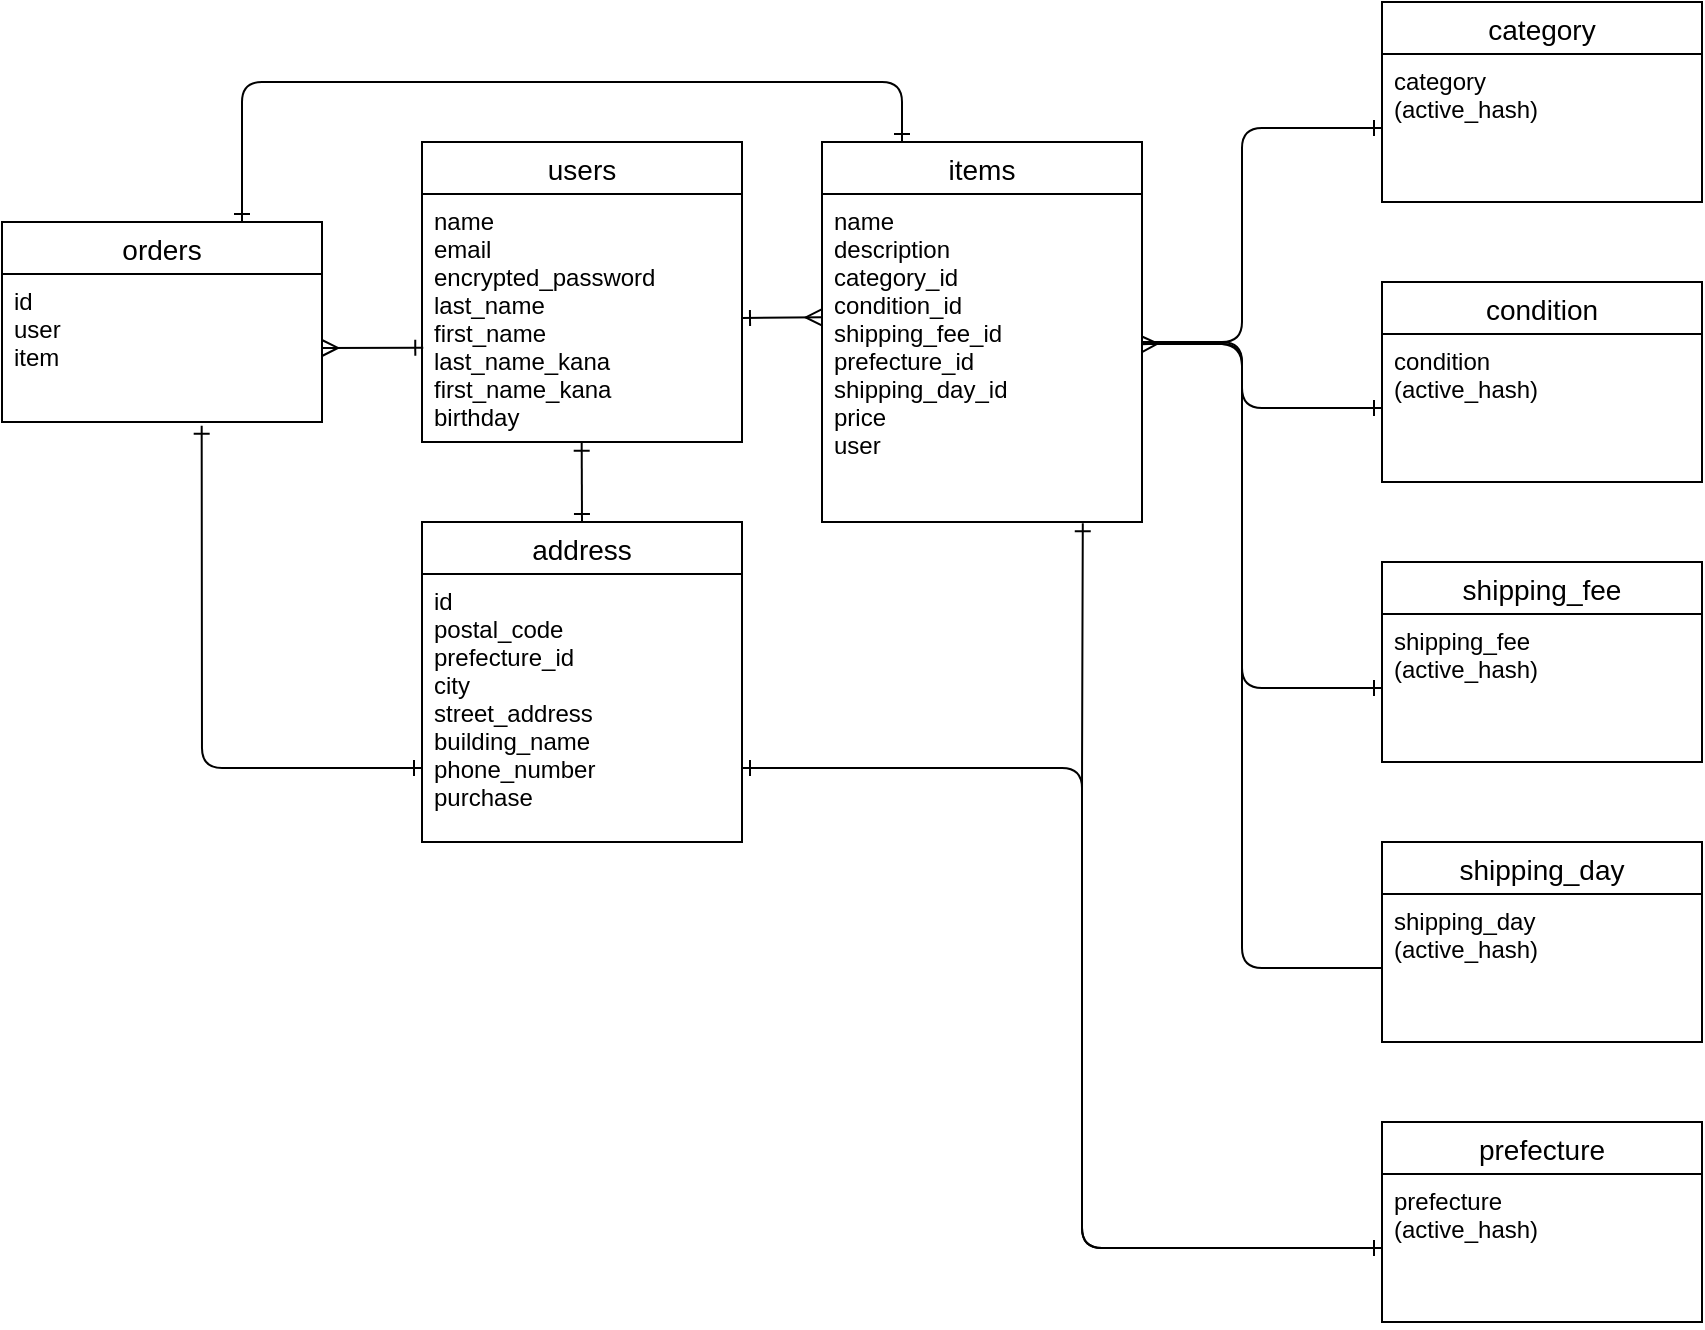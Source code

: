 <mxfile>
    <diagram id="GcJ_VU_OM4CjIfMGwBpt" name="ページ1">
        <mxGraphModel dx="530" dy="502" grid="1" gridSize="10" guides="1" tooltips="1" connect="1" arrows="0" fold="1" page="1" pageScale="1" pageWidth="827" pageHeight="1169" math="0" shadow="0">
            <root>
                <mxCell id="0"/>
                <mxCell id="1" parent="0"/>
                <mxCell id="2" value="users" style="swimlane;fontStyle=0;childLayout=stackLayout;horizontal=1;startSize=26;horizontalStack=0;resizeParent=1;resizeParentMax=0;resizeLast=0;collapsible=1;marginBottom=0;align=center;fontSize=14;shadow=0;rounded=0;glass=0;swimlaneLine=1;" parent="1" vertex="1">
                    <mxGeometry x="310" y="120" width="160" height="150" as="geometry"/>
                </mxCell>
                <mxCell id="3" value="name&#10;email&#10;encrypted_password&#10;last_name&#10;first_name&#10;last_name_kana&#10;first_name_kana&#10;birthday" style="text;strokeColor=none;fillColor=none;spacingLeft=4;spacingRight=4;overflow=hidden;rotatable=0;points=[[0,0.5],[1,0.5]];portConstraint=eastwest;fontSize=12;align=left;" parent="2" vertex="1">
                    <mxGeometry y="26" width="160" height="124" as="geometry"/>
                </mxCell>
                <mxCell id="6" value="items" style="swimlane;fontStyle=0;childLayout=stackLayout;horizontal=1;startSize=26;horizontalStack=0;resizeParent=1;resizeParentMax=0;resizeLast=0;collapsible=1;marginBottom=0;align=center;fontSize=14;" parent="1" vertex="1">
                    <mxGeometry x="510" y="120" width="160" height="190" as="geometry"/>
                </mxCell>
                <mxCell id="7" value="name&#10;description&#10;category_id&#10;condition_id&#10;shipping_fee_id&#10;prefecture_id&#10;shipping_day_id&#10;price&#10;user&#10;" style="text;strokeColor=none;fillColor=none;spacingLeft=4;spacingRight=4;overflow=hidden;rotatable=0;points=[[0,0.5],[1,0.5]];portConstraint=eastwest;fontSize=12;" parent="6" vertex="1">
                    <mxGeometry y="26" width="160" height="164" as="geometry"/>
                </mxCell>
                <mxCell id="91" style="edgeStyle=none;sketch=0;html=1;exitX=0.75;exitY=0;exitDx=0;exitDy=0;strokeColor=default;fontColor=default;startArrow=ERone;startFill=0;endArrow=ERone;endFill=0;entryX=0.25;entryY=0;entryDx=0;entryDy=0;" parent="1" source="14" target="6" edge="1">
                    <mxGeometry relative="1" as="geometry">
                        <mxPoint x="540" y="120" as="targetPoint"/>
                        <Array as="points">
                            <mxPoint x="220" y="90"/>
                            <mxPoint x="550" y="90"/>
                        </Array>
                    </mxGeometry>
                </mxCell>
                <mxCell id="14" value="orders" style="swimlane;fontStyle=0;childLayout=stackLayout;horizontal=1;startSize=26;horizontalStack=0;resizeParent=1;resizeParentMax=0;resizeLast=0;collapsible=1;marginBottom=0;align=center;fontSize=14;" parent="1" vertex="1">
                    <mxGeometry x="100" y="160" width="160" height="100" as="geometry"/>
                </mxCell>
                <mxCell id="15" value="id&#10;user&#10;item&#10;" style="text;strokeColor=none;fillColor=none;spacingLeft=4;spacingRight=4;overflow=hidden;rotatable=0;points=[[0,0.5],[1,0.5]];portConstraint=eastwest;fontSize=12;" parent="14" vertex="1">
                    <mxGeometry y="26" width="160" height="74" as="geometry"/>
                </mxCell>
                <mxCell id="83" style="edgeStyle=none;sketch=0;html=1;exitX=0.5;exitY=0;exitDx=0;exitDy=0;entryX=0.499;entryY=1.003;entryDx=0;entryDy=0;entryPerimeter=0;strokeColor=default;fontColor=default;endArrow=ERone;endFill=0;startArrow=ERone;startFill=0;" parent="1" source="44" target="3" edge="1">
                    <mxGeometry relative="1" as="geometry"/>
                </mxCell>
                <mxCell id="44" value="address" style="swimlane;fontStyle=0;childLayout=stackLayout;horizontal=1;startSize=26;horizontalStack=0;resizeParent=1;resizeParentMax=0;resizeLast=0;collapsible=1;marginBottom=0;align=center;fontSize=14;strokeColor=default;" parent="1" vertex="1">
                    <mxGeometry x="310" y="310" width="160" height="160" as="geometry"/>
                </mxCell>
                <mxCell id="45" value="id&#10;postal_code&#10;prefecture_id&#10;city&#10;street_address&#10;building_name&#10;phone_number&#10;purchase" style="text;strokeColor=none;fillColor=none;spacingLeft=4;spacingRight=4;overflow=hidden;rotatable=0;points=[[0,0.5],[1,0.5]];portConstraint=eastwest;fontSize=12;" parent="44" vertex="1">
                    <mxGeometry y="26" width="160" height="134" as="geometry"/>
                </mxCell>
                <mxCell id="85" style="edgeStyle=none;sketch=0;html=1;exitX=1;exitY=0.5;exitDx=0;exitDy=0;entryX=-0.001;entryY=0.376;entryDx=0;entryDy=0;entryPerimeter=0;strokeColor=default;fontColor=default;endArrow=ERmany;endFill=0;startArrow=ERone;startFill=0;" parent="1" source="3" target="7" edge="1">
                    <mxGeometry relative="1" as="geometry"/>
                </mxCell>
                <mxCell id="87" style="edgeStyle=none;sketch=0;html=1;exitX=1;exitY=0.5;exitDx=0;exitDy=0;entryX=0.004;entryY=0.62;entryDx=0;entryDy=0;entryPerimeter=0;strokeColor=default;fontColor=default;startArrow=ERmany;startFill=0;endArrow=ERone;endFill=0;" parent="1" source="15" target="3" edge="1">
                    <mxGeometry relative="1" as="geometry"/>
                </mxCell>
                <mxCell id="92" value="shipping_fee" style="swimlane;fontStyle=0;childLayout=stackLayout;horizontal=1;startSize=26;horizontalStack=0;resizeParent=1;resizeParentMax=0;resizeLast=0;collapsible=1;marginBottom=0;align=center;fontSize=14;" parent="1" vertex="1">
                    <mxGeometry x="790" y="330" width="160" height="100" as="geometry"/>
                </mxCell>
                <mxCell id="93" value="shipping_fee&#10;(active_hash)" style="text;strokeColor=none;fillColor=none;spacingLeft=4;spacingRight=4;overflow=hidden;rotatable=0;points=[[0,0.5],[1,0.5]];portConstraint=eastwest;fontSize=12;" parent="92" vertex="1">
                    <mxGeometry y="26" width="160" height="74" as="geometry"/>
                </mxCell>
                <mxCell id="94" value="condition" style="swimlane;fontStyle=0;childLayout=stackLayout;horizontal=1;startSize=26;horizontalStack=0;resizeParent=1;resizeParentMax=0;resizeLast=0;collapsible=1;marginBottom=0;align=center;fontSize=14;" parent="1" vertex="1">
                    <mxGeometry x="790" y="190" width="160" height="100" as="geometry"/>
                </mxCell>
                <mxCell id="95" value="condition&#10;(active_hash)" style="text;strokeColor=none;fillColor=none;spacingLeft=4;spacingRight=4;overflow=hidden;rotatable=0;points=[[0,0.5],[1,0.5]];portConstraint=eastwest;fontSize=12;" parent="94" vertex="1">
                    <mxGeometry y="26" width="160" height="74" as="geometry"/>
                </mxCell>
                <mxCell id="96" value="shipping_day" style="swimlane;fontStyle=0;childLayout=stackLayout;horizontal=1;startSize=26;horizontalStack=0;resizeParent=1;resizeParentMax=0;resizeLast=0;collapsible=1;marginBottom=0;align=center;fontSize=14;" parent="1" vertex="1">
                    <mxGeometry x="790" y="470" width="160" height="100" as="geometry"/>
                </mxCell>
                <mxCell id="97" value="shipping_day&#10;(active_hash)&#10;" style="text;strokeColor=none;fillColor=none;spacingLeft=4;spacingRight=4;overflow=hidden;rotatable=0;points=[[0,0.5],[1,0.5]];portConstraint=eastwest;fontSize=12;" parent="96" vertex="1">
                    <mxGeometry y="26" width="160" height="74" as="geometry"/>
                </mxCell>
                <mxCell id="98" value="prefecture" style="swimlane;fontStyle=0;childLayout=stackLayout;horizontal=1;startSize=26;horizontalStack=0;resizeParent=1;resizeParentMax=0;resizeLast=0;collapsible=1;marginBottom=0;align=center;fontSize=14;" parent="1" vertex="1">
                    <mxGeometry x="790" y="610" width="160" height="100" as="geometry"/>
                </mxCell>
                <mxCell id="99" value="prefecture&#10;(active_hash)" style="text;strokeColor=none;fillColor=none;spacingLeft=4;spacingRight=4;overflow=hidden;rotatable=0;points=[[0,0.5],[1,0.5]];portConstraint=eastwest;fontSize=12;" parent="98" vertex="1">
                    <mxGeometry y="26" width="160" height="74" as="geometry"/>
                </mxCell>
                <mxCell id="100" value="category" style="swimlane;fontStyle=0;childLayout=stackLayout;horizontal=1;startSize=26;horizontalStack=0;resizeParent=1;resizeParentMax=0;resizeLast=0;collapsible=1;marginBottom=0;align=center;fontSize=14;" parent="1" vertex="1">
                    <mxGeometry x="790" y="50" width="160" height="100" as="geometry"/>
                </mxCell>
                <mxCell id="101" value="category&#10;(active_hash)" style="text;strokeColor=none;fillColor=none;spacingLeft=4;spacingRight=4;overflow=hidden;rotatable=0;points=[[0,0.5],[1,0.5]];portConstraint=eastwest;fontSize=12;" parent="100" vertex="1">
                    <mxGeometry y="26" width="160" height="74" as="geometry"/>
                </mxCell>
                <mxCell id="104" style="edgeStyle=none;sketch=0;html=1;entryX=0.624;entryY=1.026;entryDx=0;entryDy=0;entryPerimeter=0;strokeColor=default;fontColor=default;startArrow=ERone;startFill=0;endArrow=ERone;endFill=0;" parent="1" target="15" edge="1">
                    <mxGeometry relative="1" as="geometry">
                        <mxPoint x="310" y="433" as="sourcePoint"/>
                        <Array as="points">
                            <mxPoint x="200" y="433"/>
                        </Array>
                    </mxGeometry>
                </mxCell>
                <mxCell id="106" style="edgeStyle=none;sketch=0;html=1;entryX=0;entryY=0.5;entryDx=0;entryDy=0;strokeColor=default;fontColor=default;startArrow=ERone;startFill=0;endArrow=ERone;endFill=0;" parent="1" target="99" edge="1">
                    <mxGeometry relative="1" as="geometry">
                        <mxPoint x="470" y="433" as="sourcePoint"/>
                        <Array as="points">
                            <mxPoint x="640" y="433"/>
                            <mxPoint x="640" y="673"/>
                        </Array>
                    </mxGeometry>
                </mxCell>
                <mxCell id="107" style="edgeStyle=none;sketch=0;html=1;exitX=0;exitY=0.5;exitDx=0;exitDy=0;entryX=0.815;entryY=1.004;entryDx=0;entryDy=0;entryPerimeter=0;strokeColor=default;fontColor=default;startArrow=ERone;startFill=0;endArrow=ERone;endFill=0;" parent="1" source="99" target="7" edge="1">
                    <mxGeometry relative="1" as="geometry">
                        <Array as="points">
                            <mxPoint x="640" y="673"/>
                            <mxPoint x="640" y="440"/>
                        </Array>
                    </mxGeometry>
                </mxCell>
                <mxCell id="111" style="edgeStyle=none;sketch=0;html=1;exitX=0;exitY=0.5;exitDx=0;exitDy=0;strokeColor=default;fontColor=default;startArrow=ERone;startFill=0;endArrow=none;endFill=0;" parent="1" source="101" edge="1">
                    <mxGeometry relative="1" as="geometry">
                        <mxPoint x="670" y="220" as="targetPoint"/>
                        <Array as="points">
                            <mxPoint x="720" y="113"/>
                            <mxPoint x="720" y="220"/>
                        </Array>
                    </mxGeometry>
                </mxCell>
                <mxCell id="113" style="edgeStyle=none;sketch=0;html=1;exitX=0;exitY=0.5;exitDx=0;exitDy=0;entryX=1.009;entryY=0.457;entryDx=0;entryDy=0;entryPerimeter=0;strokeColor=default;fontColor=default;startArrow=ERone;startFill=0;endArrow=none;endFill=0;" parent="1" source="95" target="7" edge="1">
                    <mxGeometry relative="1" as="geometry">
                        <Array as="points">
                            <mxPoint x="720" y="253"/>
                            <mxPoint x="720" y="221"/>
                        </Array>
                    </mxGeometry>
                </mxCell>
                <mxCell id="114" style="edgeStyle=none;sketch=0;html=1;exitX=0;exitY=0.5;exitDx=0;exitDy=0;entryX=0.999;entryY=0.456;entryDx=0;entryDy=0;entryPerimeter=0;strokeColor=default;fontColor=default;startArrow=ERone;startFill=0;endArrow=none;endFill=0;" parent="1" source="93" target="7" edge="1">
                    <mxGeometry relative="1" as="geometry">
                        <Array as="points">
                            <mxPoint x="720" y="393"/>
                            <mxPoint x="720" y="220"/>
                        </Array>
                    </mxGeometry>
                </mxCell>
                <mxCell id="116" style="edgeStyle=none;sketch=0;html=1;exitX=0;exitY=0.5;exitDx=0;exitDy=0;entryX=0.999;entryY=0.458;entryDx=0;entryDy=0;entryPerimeter=0;strokeColor=default;fontColor=default;startArrow=none;startFill=0;endArrow=ERmany;endFill=0;" parent="1" source="97" target="7" edge="1">
                    <mxGeometry relative="1" as="geometry">
                        <Array as="points">
                            <mxPoint x="720" y="533"/>
                            <mxPoint x="720" y="222"/>
                            <mxPoint x="700" y="220"/>
                        </Array>
                    </mxGeometry>
                </mxCell>
            </root>
        </mxGraphModel>
    </diagram>
</mxfile>